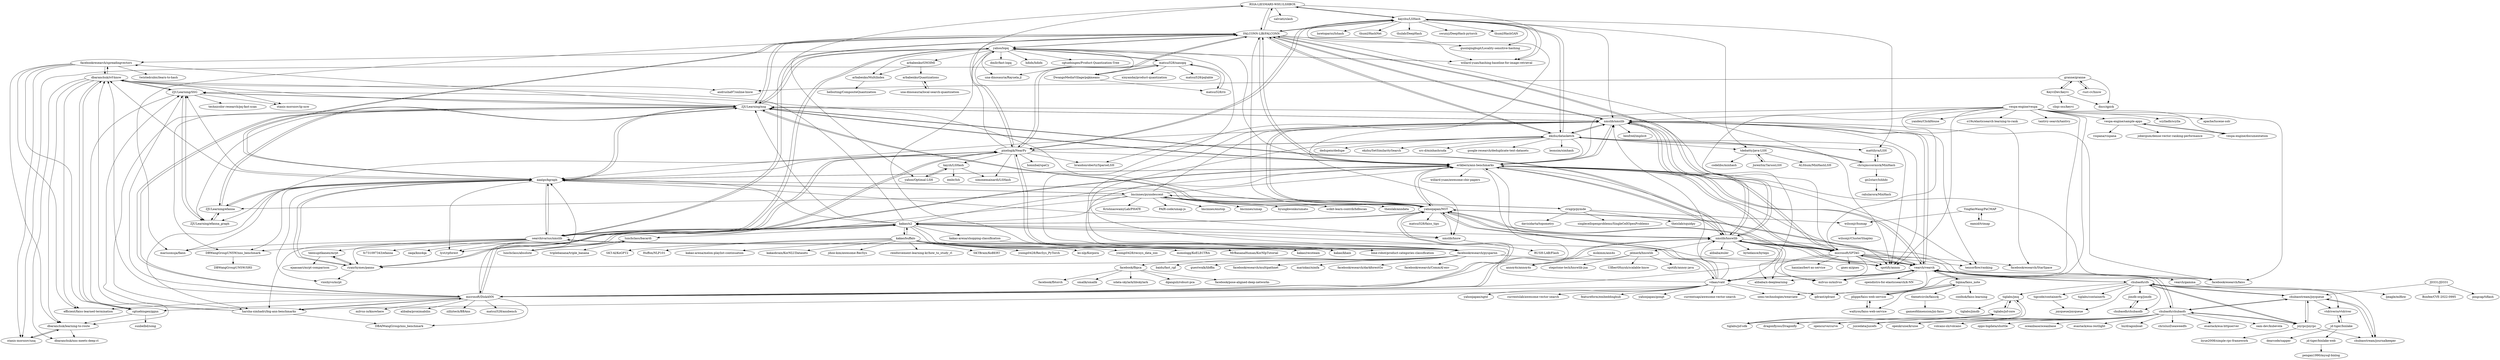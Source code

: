 digraph G {
"RSIA-LIESMARS-WHU/LSHBOX" -> "kayzhu/LSHash"
"RSIA-LIESMARS-WHU/LSHBOX" -> "FALCONN-LIB/FALCONN"
"RSIA-LIESMARS-WHU/LSHBOX" -> "yahoo/Optimal-LSH"
"RSIA-LIESMARS-WHU/LSHBOX" -> "salviati/slash"
"RSIA-LIESMARS-WHU/LSHBOX" -> "willard-yuan/hashing-baseline-for-image-retrieval" ["e"=1]
"kayzhu/LSHash" -> "FALCONN-LIB/FALCONN"
"kayzhu/LSHash" -> "ekzhu/datasketch"
"kayzhu/LSHash" -> "guoziqingbupt/Locality-sensitive-hashing"
"kayzhu/LSHash" -> "pixelogik/NearPy"
"kayzhu/LSHash" -> "RSIA-LIESMARS-WHU/LSHBOX"
"kayzhu/LSHash" -> "willard-yuan/hashing-baseline-for-image-retrieval" ["e"=1]
"kayzhu/LSHash" -> "loretoparisi/lshash"
"kayzhu/LSHash" -> "mattilyra/LSH"
"kayzhu/LSHash" -> "thuml/HashNet" ["e"=1]
"kayzhu/LSHash" -> "brandonrobertz/SparseLSH"
"kayzhu/LSHash" -> "thulab/DeepHash" ["e"=1]
"kayzhu/LSHash" -> "swuxyj/DeepHash-pytorch" ["e"=1]
"kayzhu/LSHash" -> "tdebatty/java-LSH"
"kayzhu/LSHash" -> "nmslib/nmslib"
"kayzhu/LSHash" -> "thuml/HashGAN" ["e"=1]
"cvxgrp/pymde" -> "wilsonjr/humap"
"cvxgrp/pymde" -> "theislab/squidpy" ["e"=1]
"cvxgrp/pymde" -> "davisidarta/topometry"
"cvxgrp/pymde" -> "lmcinnes/pynndescent"
"cvxgrp/pymde" -> "singlecellopenproblems/SingleCellOpenProblems"
"vespa-engine/vespa" -> "vespa-engine/sample-apps"
"vespa-engine/vespa" -> "o19s/elasticsearch-learning-to-rank" ["e"=1]
"vespa-engine/vespa" -> "tantivy-search/tantivy" ["e"=1]
"vespa-engine/vespa" -> "semi-technologies/weaviate" ["e"=1]
"vespa-engine/vespa" -> "qdrant/qdrant" ["e"=1]
"vespa-engine/vespa" -> "microsoft/SPTAG"
"vespa-engine/vespa" -> "scylladb/scylla" ["e"=1]
"vespa-engine/vespa" -> "erikbern/ann-benchmarks"
"vespa-engine/vespa" -> "vespa-engine/documentation"
"vespa-engine/vespa" -> "apache/lucene-solr" ["e"=1]
"vespa-engine/vespa" -> "yandex/ClickHouse" ["e"=1]
"vespa-engine/vespa" -> "facebookresearch/faiss" ["e"=1]
"vespa-engine/vespa" -> "nmslib/nmslib"
"vespa-engine/vespa" -> "spotify/annoy" ["e"=1]
"vespa-engine/vespa" -> "vdaas/vald"
"microsoft/SPTAG" -> "erikbern/ann-benchmarks"
"microsoft/SPTAG" -> "nmslib/hnswlib"
"microsoft/SPTAG" -> "nmslib/nmslib"
"microsoft/SPTAG" -> "facebookresearch/faiss" ["e"=1]
"microsoft/SPTAG" -> "vearch/vearch"
"microsoft/SPTAG" -> "spotify/annoy" ["e"=1]
"microsoft/SPTAG" -> "yahoojapan/NGT"
"microsoft/SPTAG" -> "milvus-io/milvus" ["e"=1]
"microsoft/SPTAG" -> "microsoft/DiskANN"
"microsoft/SPTAG" -> "ZJULearning/nsg"
"microsoft/SPTAG" -> "facebookresearch/StarSpace" ["e"=1]
"microsoft/SPTAG" -> "hanxiao/bert-as-service" ["e"=1]
"microsoft/SPTAG" -> "gnes-ai/gnes" ["e"=1]
"microsoft/SPTAG" -> "tensorflow/ranking" ["e"=1]
"microsoft/SPTAG" -> "alibaba/x-deeplearning" ["e"=1]
"chubaofs/chubaofs" -> "vearch/vearch"
"chubaofs/chubaofs" -> "chubaostream/joyqueue"
"chubaofs/chubaofs" -> "opencurve/curve" ["e"=1]
"chubaofs/chubaofs" -> "juicedata/juicefs" ["e"=1]
"chubaofs/chubaofs" -> "joyrpc/joyrpc"
"chubaofs/chubaofs" -> "openkruise/kruise" ["e"=1]
"chubaofs/chubaofs" -> "volcano-sh/volcano" ["e"=1]
"chubaofs/chubaofs" -> "oppo-bigdata/shuttle" ["e"=1]
"chubaofs/chubaofs" -> "oceanbase/oceanbase" ["e"=1]
"chubaofs/chubaofs" -> "esastack/esa-restlight" ["e"=1]
"chubaofs/chubaofs" -> "lni/dragonboat" ["e"=1]
"chubaofs/chubaofs" -> "chrislusf/seaweedfs" ["e"=1]
"chubaofs/chubaofs" -> "esastack/esa-httpserver" ["e"=1]
"chubaofs/chubaofs" -> "oam-dev/kubevela" ["e"=1]
"chubaofs/chubaofs" -> "dragonflyoss/Dragonfly" ["e"=1]
"erikbern/ann-benchmarks" -> "nmslib/nmslib"
"erikbern/ann-benchmarks" -> "nmslib/hnswlib"
"erikbern/ann-benchmarks" -> "spotify/annoy" ["e"=1]
"erikbern/ann-benchmarks" -> "yahoojapan/NGT"
"erikbern/ann-benchmarks" -> "facebookresearch/faiss" ["e"=1]
"erikbern/ann-benchmarks" -> "FALCONN-LIB/FALCONN"
"erikbern/ann-benchmarks" -> "microsoft/SPTAG"
"erikbern/ann-benchmarks" -> "ZJULearning/nsg"
"erikbern/ann-benchmarks" -> "searchivarius/nmslib"
"erikbern/ann-benchmarks" -> "vearch/vearch"
"erikbern/ann-benchmarks" -> "aaalgo/kgraph"
"erikbern/ann-benchmarks" -> "willard-yuan/awesome-cbir-papers" ["e"=1]
"erikbern/ann-benchmarks" -> "microsoft/DiskANN"
"erikbern/ann-benchmarks" -> "tensorflow/ranking" ["e"=1]
"erikbern/ann-benchmarks" -> "milvus-io/milvus" ["e"=1]
"kakao/buffalo" -> "kakao/n2"
"kakao/buffalo" -> "kakao/recoteam" ["e"=1]
"kakao/buffalo" -> "jihoo-kim/awesome-RecSys" ["e"=1]
"kakao/buffalo" -> "reinforcement-learning-kr/how_to_study_rl" ["e"=1]
"kakao/buffalo" -> "kakao/khaiii" ["e"=1]
"kakao/buffalo" -> "SKTBrain/KoBERT" ["e"=1]
"kakao/buffalo" -> "yoongi0428/RecSys_PyTorch" ["e"=1]
"kakao/buffalo" -> "ko-nlp/Korpora" ["e"=1]
"kakao/buffalo" -> "yoongi0428/recsys_data_zoo"
"kakao/buffalo" -> "monologg/KoELECTRA" ["e"=1]
"kakao/buffalo" -> "MrBananaHuman/KorNlpTutorial" ["e"=1]
"kakao/buffalo" -> "SKT-AI/KoGPT2" ["e"=1]
"kakao/buffalo" -> "Huffon/NLP101" ["e"=1]
"kakao/buffalo" -> "kakao-arena/melon-playlist-continuation" ["e"=1]
"kakao/buffalo" -> "kakaobrain/KorNLUDatasets" ["e"=1]
"nmslib/hnswlib" -> "nmslib/nmslib"
"nmslib/hnswlib" -> "erikbern/ann-benchmarks"
"nmslib/hnswlib" -> "yahoojapan/NGT"
"nmslib/hnswlib" -> "facebookresearch/faiss" ["e"=1]
"nmslib/hnswlib" -> "spotify/annoy" ["e"=1]
"nmslib/hnswlib" -> "microsoft/SPTAG"
"nmslib/hnswlib" -> "ZJULearning/nsg"
"nmslib/hnswlib" -> "microsoft/DiskANN"
"nmslib/hnswlib" -> "vearch/vearch"
"nmslib/hnswlib" -> "alibaba/x-deeplearning" ["e"=1]
"nmslib/hnswlib" -> "jelmerk/hnswlib"
"nmslib/hnswlib" -> "alibaba/euler" ["e"=1]
"nmslib/hnswlib" -> "bytedance/byteps" ["e"=1]
"nmslib/hnswlib" -> "FALCONN-LIB/FALCONN"
"nmslib/hnswlib" -> "milvus-io/milvus" ["e"=1]
"nmslib/nmslib" -> "nmslib/hnswlib"
"nmslib/nmslib" -> "erikbern/ann-benchmarks"
"nmslib/nmslib" -> "FALCONN-LIB/FALCONN"
"nmslib/nmslib" -> "spotify/annoy" ["e"=1]
"nmslib/nmslib" -> "yahoojapan/NGT"
"nmslib/nmslib" -> "facebookresearch/faiss" ["e"=1]
"nmslib/nmslib" -> "ZJULearning/nsg"
"nmslib/nmslib" -> "microsoft/SPTAG"
"nmslib/nmslib" -> "aaalgo/kgraph"
"nmslib/nmslib" -> "facebookresearch/StarSpace" ["e"=1]
"nmslib/nmslib" -> "tensorflow/ranking" ["e"=1]
"nmslib/nmslib" -> "nmslib/hnsw"
"nmslib/nmslib" -> "benfred/implicit" ["e"=1]
"nmslib/nmslib" -> "ekzhu/datasketch"
"nmslib/nmslib" -> "vearch/vearch"
"facebookresearch/pysparnn" -> "pixelogik/NearPy"
"facebookresearch/pysparnn" -> "searchivarius/nmslib"
"facebookresearch/pysparnn" -> "ryanrhymes/panns"
"facebookresearch/pysparnn" -> "spotify/annoy" ["e"=1]
"facebookresearch/pysparnn" -> "yahoo/lopq"
"facebookresearch/pysparnn" -> "erikbern/ann-benchmarks"
"facebookresearch/pysparnn" -> "marinkaz/nimfa" ["e"=1]
"facebookresearch/pysparnn" -> "facebookresearch/darkforestGo" ["e"=1]
"facebookresearch/pysparnn" -> "facebook/fbpca"
"facebookresearch/pysparnn" -> "facebookresearch/CommAI-env" ["e"=1]
"facebookresearch/pysparnn" -> "baidu/fast_rgf" ["e"=1]
"facebookresearch/pysparnn" -> "nmslib/nmslib"
"facebookresearch/pysparnn" -> "FALCONN-LIB/FALCONN"
"facebookresearch/pysparnn" -> "guestwalk/libffm" ["e"=1]
"facebookresearch/pysparnn" -> "facebookresearch/multipathnet" ["e"=1]
"plippe/faiss-web-service" -> "waltyou/faiss-web-service"
"plippe/faiss-web-service" -> "liqima/faiss_note"
"tigcode/containerfs" -> "joyqueue/joyqueue"
"vearch/vearch" -> "chubaofs/cfs"
"vearch/vearch" -> "vearch/gamma"
"vearch/vearch" -> "erikbern/ann-benchmarks"
"vearch/vearch" -> "chubaofs/chubaofs"
"vearch/vearch" -> "nmslib/hnswlib"
"vearch/vearch" -> "milvus-io/milvus" ["e"=1]
"vearch/vearch" -> "microsoft/SPTAG"
"vearch/vearch" -> "opendistro-for-elasticsearch/k-NN" ["e"=1]
"vearch/vearch" -> "liqima/faiss_note"
"vearch/vearch" -> "yahoojapan/NGT"
"vearch/vearch" -> "nmslib/nmslib"
"vearch/vearch" -> "facebookresearch/faiss" ["e"=1]
"vearch/vearch" -> "plippe/faiss-web-service"
"vearch/vearch" -> "vdaas/vald"
"vearch/vearch" -> "alibaba/x-deeplearning" ["e"=1]
"yahoojapan/NGT" -> "vdaas/vald"
"yahoojapan/NGT" -> "erikbern/ann-benchmarks"
"yahoojapan/NGT" -> "ZJULearning/nsg"
"yahoojapan/NGT" -> "nmslib/hnswlib"
"yahoojapan/NGT" -> "nmslib/nmslib"
"yahoojapan/NGT" -> "microsoft/DiskANN"
"yahoojapan/NGT" -> "aaalgo/kgraph"
"yahoojapan/NGT" -> "lmcinnes/pynndescent"
"yahoojapan/NGT" -> "kakao/n2"
"yahoojapan/NGT" -> "microsoft/SPTAG"
"yahoojapan/NGT" -> "vearch/vearch"
"yahoojapan/NGT" -> "FALCONN-LIB/FALCONN"
"yahoojapan/NGT" -> "ZJULearning/SSG"
"yahoojapan/NGT" -> "nmslib/hnsw"
"yahoojapan/NGT" -> "matsui528/faiss_tips" ["e"=1]
"JD331/JD331" -> "chubaostream/joyqueue"
"JD331/JD331" -> "Bonfee/CVE-2022-0995" ["e"=1]
"JD331/JD331" -> "pingcap/tiflash" ["e"=1]
"lmcinnes/pynndescent" -> "aaalgo/kgraph"
"lmcinnes/pynndescent" -> "yahoojapan/NGT"
"lmcinnes/pynndescent" -> "ZJULearning/efanna"
"lmcinnes/pynndescent" -> "lmcinnes/umap" ["e"=1]
"lmcinnes/pynndescent" -> "hyungkwonko/umato"
"lmcinnes/pynndescent" -> "erikbern/ann-benchmarks"
"lmcinnes/pynndescent" -> "cvxgrp/pymde"
"lmcinnes/pynndescent" -> "scikit-learn-contrib/hdbscan" ["e"=1]
"lmcinnes/pynndescent" -> "theislab/anndata" ["e"=1]
"lmcinnes/pynndescent" -> "lyst/rpforest"
"lmcinnes/pynndescent" -> "KrishnaswamyLab/PHATE" ["e"=1]
"lmcinnes/pynndescent" -> "kakao/n2"
"lmcinnes/pynndescent" -> "nmslib/nmslib"
"lmcinnes/pynndescent" -> "PAIR-code/umap-js" ["e"=1]
"lmcinnes/pynndescent" -> "lmcinnes/enstop"
"ekzhu/datasketch" -> "kayzhu/LSHash"
"ekzhu/datasketch" -> "FALCONN-LIB/FALCONN"
"ekzhu/datasketch" -> "mattilyra/LSH"
"ekzhu/datasketch" -> "pixelogik/NearPy"
"ekzhu/datasketch" -> "chrisjmccormick/MinHash"
"ekzhu/datasketch" -> "nmslib/nmslib"
"ekzhu/datasketch" -> "erikbern/ann-benchmarks"
"ekzhu/datasketch" -> "spotify/annoy" ["e"=1]
"ekzhu/datasketch" -> "dedupeio/dedupe" ["e"=1]
"ekzhu/datasketch" -> "ekzhu/SetSimilaritySearch" ["e"=1]
"ekzhu/datasketch" -> "tdebatty/java-LSH"
"ekzhu/datasketch" -> "src-d/minhashcuda"
"ekzhu/datasketch" -> "google-research/deduplicate-text-datasets" ["e"=1]
"ekzhu/datasketch" -> "facebookresearch/pysparnn"
"ekzhu/datasketch" -> "leonsim/simhash" ["e"=1]
"kakao/n2" -> "kakao/buffalo"
"kakao/n2" -> "kakao/recoteam" ["e"=1]
"kakao/n2" -> "microsoft/DiskANN"
"kakao/n2" -> "ZJULearning/nsg"
"kakao/n2" -> "kakao-arena/shopping-classification"
"kakao/n2" -> "yahoojapan/NGT"
"kakao/n2" -> "harsha-simhadri/big-ann-benchmarks"
"kakao/n2" -> "nmslib/hnsw"
"kakao/n2" -> "dbaranchuk/ivf-hnsw"
"kakao/n2" -> "aaalgo/kgraph"
"kakao/n2" -> "searchivarius/nmslib"
"kakao/n2" -> "erikbern/ann-benchmarks"
"kakao/n2" -> "lunchclass/bacardi"
"kakao/n2" -> "kakao/khaiii" ["e"=1]
"kakao/n2" -> "nmslib/hnswlib"
"liqima/faiss_note" -> "coolhok/faiss-learning"
"liqima/faiss_note" -> "plippe/faiss-web-service"
"liqima/faiss_note" -> "waltyou/faiss-web-service"
"liqima/faiss_note" -> "vearch/vearch"
"liqima/faiss_note" -> "thenetcircle/faiss4j"
"FALCONN-LIB/FALCONN" -> "searchivarius/nmslib"
"FALCONN-LIB/FALCONN" -> "kayzhu/LSHash"
"FALCONN-LIB/FALCONN" -> "erikbern/ann-benchmarks"
"FALCONN-LIB/FALCONN" -> "nmslib/nmslib"
"FALCONN-LIB/FALCONN" -> "pixelogik/NearPy"
"FALCONN-LIB/FALCONN" -> "mariusmuja/flann" ["e"=1]
"FALCONN-LIB/FALCONN" -> "aaalgo/kgraph"
"FALCONN-LIB/FALCONN" -> "ekzhu/datasketch"
"FALCONN-LIB/FALCONN" -> "ZJULearning/nsg"
"FALCONN-LIB/FALCONN" -> "willard-yuan/hashing-baseline-for-image-retrieval" ["e"=1]
"FALCONN-LIB/FALCONN" -> "yahoo/lopq"
"FALCONN-LIB/FALCONN" -> "RSIA-LIESMARS-WHU/LSHBOX"
"FALCONN-LIB/FALCONN" -> "nmslib/hnswlib"
"FALCONN-LIB/FALCONN" -> "spotify/annoy" ["e"=1]
"FALCONN-LIB/FALCONN" -> "guoziqingbupt/Locality-sensitive-hashing"
"ZJULearning/efanna" -> "ZJULearning/efanna_graph"
"ZJULearning/efanna" -> "aaalgo/kgraph"
"ZJULearning/efanna" -> "ZJULearning/nsg"
"joyrpc/joyrpc" -> "chubaostream/joyqueue"
"joyrpc/joyrpc" -> "chubaofs/cfs"
"joyrpc/joyrpc" -> "liyue2008/simple-rpc-framework" ["e"=1]
"joyrpc/joyrpc" -> "chubaofs/chubaofs"
"joyrpc/joyrpc" -> "chubaostream/journalkeeper"
"pixelogik/NearPy" -> "ryanrhymes/panns"
"pixelogik/NearPy" -> "kayzh/LSHash"
"pixelogik/NearPy" -> "FALCONN-LIB/FALCONN"
"pixelogik/NearPy" -> "kayzhu/LSHash"
"pixelogik/NearPy" -> "facebookresearch/pysparnn"
"pixelogik/NearPy" -> "brandonrobertz/SparseLSH"
"pixelogik/NearPy" -> "ekzhu/datasketch"
"pixelogik/NearPy" -> "searchivarius/nmslib"
"pixelogik/NearPy" -> "yahoo/lopq"
"pixelogik/NearPy" -> "aaalgo/kgraph"
"pixelogik/NearPy" -> "mariusmuja/flann" ["e"=1]
"pixelogik/NearPy" -> "RSIA-LIESMARS-WHU/LSHBOX"
"pixelogik/NearPy" -> "erikbern/ann-benchmarks"
"pixelogik/NearPy" -> "honnibal/spaCy" ["e"=1]
"pixelogik/NearPy" -> "simonemainardi/LSHash"
"ryanrhymes/panns" -> "teemupitkanen/mrpt"
"ryanrhymes/panns" -> "vioshyvo/mrpt"
"ryanrhymes/panns" -> "pixelogik/NearPy"
"ryanrhymes/panns" -> "aaalgo/kgraph"
"searchivarius/nmslib" -> "FALCONN-LIB/FALCONN"
"searchivarius/nmslib" -> "erikbern/ann-benchmarks"
"searchivarius/nmslib" -> "yahoo/lopq"
"searchivarius/nmslib" -> "aaalgo/kgraph"
"searchivarius/nmslib" -> "facebookresearch/pysparnn"
"searchivarius/nmslib" -> "DBWangGroupUNSW/nns_benchmark"
"searchivarius/nmslib" -> "fc731097343/efanna"
"searchivarius/nmslib" -> "pixelogik/NearPy"
"searchivarius/nmslib" -> "mariusmuja/flann" ["e"=1]
"searchivarius/nmslib" -> "ryanrhymes/panns"
"searchivarius/nmslib" -> "teemupitkanen/mrpt"
"searchivarius/nmslib" -> "oaqa/knn4qa"
"searchivarius/nmslib" -> "spotify/annoy" ["e"=1]
"searchivarius/nmslib" -> "kakao/n2"
"searchivarius/nmslib" -> "lyst/rpforest"
"jelmerk/hnswlib" -> "stepstone-tech/hnswlib-jna"
"jelmerk/hnswlib" -> "UlfbertHuynh/scalable-hnsw"
"jelmerk/hnswlib" -> "spotify/annoy-java"
"jelmerk/hnswlib" -> "annoy4s/annoy4s"
"vearch/gamma" -> "ljeagle/mlflow"
"facebook/fbpca" -> "xdata-skylark/libskylark"
"facebook/fbpca" -> "dganguli/robust-pca" ["e"=1]
"facebook/fbpca" -> "facebook/pose-aligned-deep-networks"
"facebook/fbpca" -> "facebook/fbtorch" ["e"=1]
"facebook/fbpca" -> "smallk/smallk"
"chubaofs/cfs" -> "jimdb-org/jimdb"
"chubaofs/cfs" -> "chubaodb/chubaodb"
"chubaofs/cfs" -> "joyqueue/joyqueue"
"chubaofs/cfs" -> "tiglabs/containerfs" ["e"=1]
"chubaofs/cfs" -> "vearch/vearch"
"chubaofs/cfs" -> "vtdriverio/vtdriver"
"chubaofs/cfs" -> "chubaostream/joyqueue"
"chubaofs/cfs" -> "tiglabs/jmq"
"chubaofs/cfs" -> "chubaostream/journalkeeper"
"chubaofs/cfs" -> "joyrpc/joyrpc"
"chubaofs/cfs" -> "tigcode/containerfs"
"chubaostream/joyqueue" -> "chubaostream/journalkeeper"
"chubaostream/joyqueue" -> "joyrpc/joyrpc"
"chubaostream/joyqueue" -> "chubaofs/cfs"
"chubaostream/joyqueue" -> "chubaofs/chubaofs"
"chubaostream/joyqueue" -> "vtdriverio/vtdriver"
"vtdriverio/vtdriver" -> "jd-tiger/binlake"
"DBWangGroupUNSW/nns_benchmark" -> "DBWangGroupUNSW/SRS"
"kayzh/LSHash" -> "embr/lsh"
"kayzh/LSHash" -> "simonemainardi/LSHash"
"kayzh/LSHash" -> "yahoo/Optimal-LSH"
"nmslib/hnsw" -> "RUSH-LAB/Flash" ["e"=1]
"lunchclass/bacardi" -> "lunchclass/absolute"
"lunchclass/bacardi" -> "triplebanana/triple_banana"
"yahoo/lopq" -> "matsui528/nanopq"
"yahoo/lopq" -> "cgtuebingen/Product-Quantization-Tree"
"yahoo/lopq" -> "arbabenko/MultiIndex"
"yahoo/lopq" -> "searchivarius/nmslib"
"yahoo/lopq" -> "willard-yuan/hashing-baseline-for-image-retrieval" ["e"=1]
"yahoo/lopq" -> "FALCONN-LIB/FALCONN"
"yahoo/lopq" -> "dmllr/fast-lopq"
"yahoo/lopq" -> "arbabenko/GNOIMI"
"yahoo/lopq" -> "ZJULearning/nsg"
"yahoo/lopq" -> "erikbern/ann-benchmarks"
"yahoo/lopq" -> "una-dinosauria/Rayuela.jl"
"yahoo/lopq" -> "pixelogik/NearPy"
"yahoo/lopq" -> "hdidx/hdidx"
"yahoo/lopq" -> "DwangoMediaVillage/pqkmeans"
"yahoo/lopq" -> "facebookresearch/spreadingvectors"
"jd-tiger/binlake" -> "jd-tiger/binlake-web"
"jd-tiger/binlake" -> "vtdriverio/vtdriver"
"jd-tiger/binlake" -> "dearcode/sapper" ["e"=1]
"KeyviDev/keyvi" -> "dncc/qpick"
"KeyviDev/keyvi" -> "granne/granne"
"KeyviDev/keyvi" -> "cliqz-oss/keyvi"
"chubaostream/journalkeeper" -> "chubaostream/joyqueue"
"matsui528/nanopq" -> "matsui528/rii"
"matsui528/nanopq" -> "DwangoMediaVillage/pqkmeans"
"matsui528/nanopq" -> "yahoo/lopq"
"matsui528/nanopq" -> "xinyandai/product-quantization"
"matsui528/nanopq" -> "matsui528/pqtable"
"matsui528/nanopq" -> "stanis-morozov/unq"
"una-dinosauria/local-search-quantization" -> "arbabenko/Quantizations"
"YingfanWang/PaCMAP" -> "eamid/trimap"
"YingfanWang/PaCMAP" -> "wilsonjr/humap"
"vespa-engine/documentation" -> "vespa-engine/sample-apps"
"vespa-engine/sample-apps" -> "vespa-engine/documentation"
"vespa-engine/sample-apps" -> "jobergum/dense-vector-ranking-performance"
"vespa-engine/sample-apps" -> "vispana/vispana"
"mskimm/ann4s" -> "annoy4s/annoy4s"
"cgtuebingen/ggnn" -> "sunbelbd/song"
"cgtuebingen/ggnn" -> "dbaranchuk/learning-to-route"
"cgtuebingen/ggnn" -> "dbaranchuk/ivf-hnsw"
"ZJULearning/SSG" -> "ZJULearning/efanna_graph"
"ZJULearning/SSG" -> "dbaranchuk/ivf-hnsw"
"ZJULearning/SSG" -> "stanis-morozov/ip-nsw"
"ZJULearning/SSG" -> "technicolor-research/pq-fast-scan"
"ZJULearning/SSG" -> "ZJULearning/nsg"
"ZJULearning/SSG" -> "dbaranchuk/learning-to-route"
"ZJULearning/nsg" -> "ZJULearning/efanna"
"ZJULearning/nsg" -> "aaalgo/kgraph"
"ZJULearning/nsg" -> "ZJULearning/SSG"
"ZJULearning/nsg" -> "microsoft/DiskANN"
"ZJULearning/nsg" -> "ZJULearning/efanna_graph"
"ZJULearning/nsg" -> "dbaranchuk/ivf-hnsw"
"ZJULearning/nsg" -> "erikbern/ann-benchmarks"
"ZJULearning/nsg" -> "yahoojapan/NGT"
"ZJULearning/nsg" -> "nmslib/nmslib"
"ZJULearning/nsg" -> "FALCONN-LIB/FALCONN"
"ZJULearning/nsg" -> "nmslib/hnswlib"
"ZJULearning/nsg" -> "facebookresearch/spreadingvectors"
"ZJULearning/nsg" -> "yahoo/lopq"
"ZJULearning/nsg" -> "harsha-simhadri/big-ann-benchmarks"
"ZJULearning/nsg" -> "DBWangGroupUNSW/nns_benchmark"
"arbabenko/GNOIMI" -> "arbabenko/MultiIndex"
"arbabenko/GNOIMI" -> "arbabenko/Quantizations"
"arbabenko/MultiIndex" -> "hellozting/CompositeQuantization"
"dbaranchuk/ivf-hnsw" -> "efficient/faiss-learned-termination"
"dbaranchuk/ivf-hnsw" -> "dbaranchuk/learning-to-route"
"dbaranchuk/ivf-hnsw" -> "stanis-morozov/ip-nsw"
"dbaranchuk/ivf-hnsw" -> "ZJULearning/SSG"
"dbaranchuk/ivf-hnsw" -> "cgtuebingen/ggnn"
"dbaranchuk/ivf-hnsw" -> "facebookresearch/spreadingvectors"
"dbaranchuk/ivf-hnsw" -> "andrusha97/online-hnsw"
"dbaranchuk/ivf-hnsw" -> "dbaranchuk/nns-meets-deep-rl"
"facebookresearch/spreadingvectors" -> "dbaranchuk/ivf-hnsw"
"facebookresearch/spreadingvectors" -> "stanis-morozov/unq"
"facebookresearch/spreadingvectors" -> "dbaranchuk/learning-to-route"
"facebookresearch/spreadingvectors" -> "twistedcubic/learn-to-hash"
"facebookresearch/spreadingvectors" -> "efficient/faiss-learned-termination"
"facebookresearch/spreadingvectors" -> "cgtuebingen/ggnn"
"harsha-simhadri/big-ann-benchmarks" -> "microsoft/DiskANN"
"harsha-simhadri/big-ann-benchmarks" -> "DBAIWangGroup/nns_benchmark"
"harsha-simhadri/big-ann-benchmarks" -> "ZJULearning/SSG"
"harsha-simhadri/big-ann-benchmarks" -> "dbaranchuk/ivf-hnsw"
"tdebatty/java-LSH" -> "JorenSix/TarsosLSH"
"tdebatty/java-LSH" -> "ALShum/MinHashLSH"
"tdebatty/java-LSH" -> "codelibs/minhash"
"tiglabs/jmq" -> "tiglabs/jsf-core"
"tiglabs/jmq" -> "tiglabs/jsf-sdk"
"tiglabs/jmq" -> "tiglabs/jimdb"
"waltyou/faiss-web-service" -> "plippe/faiss-web-service"
"vdaas/vald" -> "yahoojapan/NGT"
"vdaas/vald" -> "semi-technologies/weaviate" ["e"=1]
"vdaas/vald" -> "vearch/vearch"
"vdaas/vald" -> "yahoojapan/ngtd"
"vdaas/vald" -> "microsoft/DiskANN"
"vdaas/vald" -> "currentslab/awesome-vector-search" ["e"=1]
"vdaas/vald" -> "qdrant/qdrant" ["e"=1]
"vdaas/vald" -> "harsha-simhadri/big-ann-benchmarks"
"vdaas/vald" -> "nmslib/nmslib"
"vdaas/vald" -> "erikbern/ann-benchmarks"
"vdaas/vald" -> "kakao/n2"
"vdaas/vald" -> "featureform/embeddinghub" ["e"=1]
"vdaas/vald" -> "yahoojapan/gongt"
"vdaas/vald" -> "nmslib/hnswlib"
"vdaas/vald" -> "currentsapi/awesome-vector-search" ["e"=1]
"aaalgo/kgraph" -> "ZJULearning/efanna"
"aaalgo/kgraph" -> "ZJULearning/nsg"
"aaalgo/kgraph" -> "ZJULearning/efanna_graph"
"aaalgo/kgraph" -> "ZJULearning/SSG"
"aaalgo/kgraph" -> "ryanrhymes/panns"
"aaalgo/kgraph" -> "DBWangGroupUNSW/nns_benchmark"
"aaalgo/kgraph" -> "FALCONN-LIB/FALCONN"
"aaalgo/kgraph" -> "harsha-simhadri/big-ann-benchmarks"
"aaalgo/kgraph" -> "lyst/rpforest"
"aaalgo/kgraph" -> "lmcinnes/pynndescent"
"aaalgo/kgraph" -> "dbaranchuk/ivf-hnsw"
"aaalgo/kgraph" -> "searchivarius/nmslib"
"aaalgo/kgraph" -> "vioshyvo/mrpt"
"aaalgo/kgraph" -> "nmslib/hnsw"
"aaalgo/kgraph" -> "erikbern/ann-benchmarks"
"microsoft/DiskANN" -> "harsha-simhadri/big-ann-benchmarks"
"microsoft/DiskANN" -> "ZJULearning/nsg"
"microsoft/DiskANN" -> "ZJULearning/SSG"
"microsoft/DiskANN" -> "dbaranchuk/ivf-hnsw"
"microsoft/DiskANN" -> "cgtuebingen/ggnn"
"microsoft/DiskANN" -> "milvus-io/knowhere" ["e"=1]
"microsoft/DiskANN" -> "yahoojapan/NGT"
"microsoft/DiskANN" -> "efficient/faiss-learned-termination"
"microsoft/DiskANN" -> "DBAIWangGroup/nns_benchmark"
"microsoft/DiskANN" -> "alibaba/proximabilin" ["e"=1]
"microsoft/DiskANN" -> "nmslib/hnswlib"
"microsoft/DiskANN" -> "kakao/n2"
"microsoft/DiskANN" -> "zilliztech/BBAnn"
"microsoft/DiskANN" -> "matsui528/annbench"
"microsoft/DiskANN" -> "aaalgo/kgraph"
"eamid/trimap" -> "YingfanWang/PaCMAP"
"granne/granne" -> "rust-cv/hnsw"
"granne/granne" -> "dncc/qpick"
"granne/granne" -> "KeyviDev/keyvi"
"granne/granne" -> "andrusha97/online-hnsw"
"chrisjmccormick/MinHash" -> "mattilyra/LSH"
"chrisjmccormick/MinHash" -> "go2starr/lshhdc"
"chrisjmccormick/MinHash" -> "ekzhu/datasketch"
"jimdb-org/jimdb" -> "chubaodb/chubaodb"
"DwangoMediaVillage/pqkmeans" -> "matsui528/nanopq"
"DwangoMediaVillage/pqkmeans" -> "matsui528/rii"
"JorenSix/TarsosLSH" -> "tdebatty/java-LSH"
"ZJULearning/efanna_graph" -> "ZJULearning/efanna"
"ZJULearning/efanna_graph" -> "ZJULearning/SSG"
"dbaranchuk/learning-to-route" -> "stanis-morozov/unq"
"dbaranchuk/learning-to-route" -> "dbaranchuk/nns-meets-deep-rl"
"rust-cv/hnsw" -> "granne/granne"
"mattilyra/LSH" -> "chrisjmccormick/MinHash"
"wilsonjr/humap" -> "wilsonjr/ClusterShapley"
"lunchclass/absolute" -> "lunchclass/bacardi"
"kakao-arena/shopping-classification" -> "lime-robot/product-categories-classification"
"go2starr/lshhdc" -> "rahularora/MinHash"
"yahoo/Optimal-LSH" -> "kayzh/LSHash"
"teemupitkanen/mrpt" -> "ejaasaari/mrpt-comparison"
"teemupitkanen/mrpt" -> "ryanrhymes/panns"
"tiglabs/jsf-core" -> "tiglabs/jsf-sdk"
"tiglabs/jsf-core" -> "tiglabs/jmq"
"tiglabs/jsf-sdk" -> "tiglabs/jsf-core"
"tiglabs/jsf-sdk" -> "tiglabs/jmq"
"cgtuebingen/Product-Quantization-Tree" -> "una-dinosauria/Rayuela.jl"
"stanis-morozov/unq" -> "dbaranchuk/learning-to-route"
"arbabenko/Quantizations" -> "una-dinosauria/local-search-quantization"
"matsui528/rii" -> "matsui528/nanopq"
"chubaodb/chubaodb" -> "jimdb-org/jimdb"
"thenetcircle/faiss4j" -> "gameofdimension/jni-faiss"
"jd-tiger/binlake-web" -> "pengan1990/mysql-binlog"
"RSIA-LIESMARS-WHU/LSHBOX" ["l"="28.436,31.326"]
"kayzhu/LSHash" ["l"="28.46,31.312"]
"FALCONN-LIB/FALCONN" ["l"="28.497,31.353"]
"yahoo/Optimal-LSH" ["l"="28.381,31.31"]
"salviati/slash" ["l"="28.402,31.299"]
"willard-yuan/hashing-baseline-for-image-retrieval" ["l"="32.919,34.289"]
"ekzhu/datasketch" ["l"="28.488,31.302"]
"guoziqingbupt/Locality-sensitive-hashing" ["l"="28.456,31.296"]
"pixelogik/NearPy" ["l"="28.466,31.344"]
"loretoparisi/lshash" ["l"="28.432,31.285"]
"mattilyra/LSH" ["l"="28.464,31.268"]
"thuml/HashNet" ["l"="32.964,34.298"]
"brandonrobertz/SparseLSH" ["l"="28.426,31.308"]
"thulab/DeepHash" ["l"="32.954,34.278"]
"swuxyj/DeepHash-pytorch" ["l"="32.982,34.286"]
"tdebatty/java-LSH" ["l"="28.426,31.253"]
"nmslib/nmslib" ["l"="28.539,31.35"]
"thuml/HashGAN" ["l"="32.984,34.309"]
"cvxgrp/pymde" ["l"="28.709,31.425"]
"wilsonjr/humap" ["l"="28.789,31.45"]
"theislab/squidpy" ["l"="21.245,43.967"]
"davisidarta/topometry" ["l"="28.743,31.421"]
"lmcinnes/pynndescent" ["l"="28.616,31.398"]
"singlecellopenproblems/SingleCellOpenProblems" ["l"="28.741,31.448"]
"vespa-engine/vespa" ["l"="28.444,31.422"]
"vespa-engine/sample-apps" ["l"="28.362,31.446"]
"o19s/elasticsearch-learning-to-rank" ["l"="-7.032,3.648"]
"tantivy-search/tantivy" ["l"="-9.218,4.986"]
"semi-technologies/weaviate" ["l"="29.557,32.496"]
"qdrant/qdrant" ["l"="29.559,32.436"]
"microsoft/SPTAG" ["l"="28.519,31.4"]
"scylladb/scylla" ["l"="-12.127,22.347"]
"erikbern/ann-benchmarks" ["l"="28.529,31.373"]
"vespa-engine/documentation" ["l"="28.385,31.437"]
"apache/lucene-solr" ["l"="11.122,23.653"]
"yandex/ClickHouse" ["l"="11.532,23.928"]
"facebookresearch/faiss" ["l"="30.106,32.606"]
"spotify/annoy" ["l"="30.151,32.66"]
"vdaas/vald" ["l"="28.594,31.387"]
"nmslib/hnswlib" ["l"="28.567,31.363"]
"vearch/vearch" ["l"="28.612,31.34"]
"yahoojapan/NGT" ["l"="28.568,31.388"]
"milvus-io/milvus" ["l"="8.249,17.395"]
"microsoft/DiskANN" ["l"="28.563,31.422"]
"ZJULearning/nsg" ["l"="28.54,31.406"]
"facebookresearch/StarSpace" ["l"="29.959,32.647"]
"hanxiao/bert-as-service" ["l"="29.94,32.577"]
"gnes-ai/gnes" ["l"="29.747,32.605"]
"tensorflow/ranking" ["l"="22.795,37.149"]
"alibaba/x-deeplearning" ["l"="22.682,37.143"]
"chubaofs/chubaofs" ["l"="28.691,31.289"]
"chubaostream/joyqueue" ["l"="28.725,31.246"]
"opencurve/curve" ["l"="-12.099,-0.809"]
"juicedata/juicefs" ["l"="-10.296,-0.639"]
"joyrpc/joyrpc" ["l"="28.718,31.265"]
"openkruise/kruise" ["l"="-10.865,0.107"]
"volcano-sh/volcano" ["l"="-9.433,2.686"]
"oppo-bigdata/shuttle" ["l"="-12.057,-0.742"]
"oceanbase/oceanbase" ["l"="-11.106,5.091"]
"esastack/esa-restlight" ["l"="-12.052,-0.697"]
"lni/dragonboat" ["l"="-12.801,1.475"]
"chrislusf/seaweedfs" ["l"="-10.383,-0.654"]
"esastack/esa-httpserver" ["l"="-12.045,-0.719"]
"oam-dev/kubevela" ["l"="-10.841,0.094"]
"dragonflyoss/Dragonfly" ["l"="-10.961,0.069"]
"searchivarius/nmslib" ["l"="28.497,31.375"]
"aaalgo/kgraph" ["l"="28.545,31.388"]
"willard-yuan/awesome-cbir-papers" ["l"="32.823,34.268"]
"kakao/buffalo" ["l"="28.627,31.455"]
"kakao/n2" ["l"="28.586,31.416"]
"kakao/recoteam" ["l"="23.066,36.895"]
"jihoo-kim/awesome-RecSys" ["l"="22.975,36.965"]
"reinforcement-learning-kr/how_to_study_rl" ["l"="44.608,-14.83"]
"kakao/khaiii" ["l"="44.513,-15.002"]
"SKTBrain/KoBERT" ["l"="44.503,-15.041"]
"yoongi0428/RecSys_PyTorch" ["l"="22.93,36.948"]
"ko-nlp/Korpora" ["l"="44.465,-15.054"]
"yoongi0428/recsys_data_zoo" ["l"="28.647,31.473"]
"monologg/KoELECTRA" ["l"="44.459,-15.067"]
"MrBananaHuman/KorNlpTutorial" ["l"="44.476,-14.975"]
"SKT-AI/KoGPT2" ["l"="44.483,-15.048"]
"Huffon/NLP101" ["l"="44.42,-15.048"]
"kakao-arena/melon-playlist-continuation" ["l"="23.257,36.938"]
"kakaobrain/KorNLUDatasets" ["l"="44.431,-15.055"]
"jelmerk/hnswlib" ["l"="28.58,31.256"]
"alibaba/euler" ["l"="22.585,37.136"]
"bytedance/byteps" ["l"="22.578,37.111"]
"nmslib/hnsw" ["l"="28.594,31.368"]
"benfred/implicit" ["l"="22.887,37.169"]
"facebookresearch/pysparnn" ["l"="28.458,31.364"]
"ryanrhymes/panns" ["l"="28.508,31.339"]
"yahoo/lopq" ["l"="28.47,31.409"]
"marinkaz/nimfa" ["l"="21.76,36.367"]
"facebookresearch/darkforestGo" ["l"="25.436,38.773"]
"facebook/fbpca" ["l"="28.334,31.358"]
"facebookresearch/CommAI-env" ["l"="27.161,34.416"]
"baidu/fast_rgf" ["l"="22.805,37.396"]
"guestwalk/libffm" ["l"="22.791,37.311"]
"facebookresearch/multipathnet" ["l"="34.29,35.006"]
"plippe/faiss-web-service" ["l"="28.678,31.355"]
"waltyou/faiss-web-service" ["l"="28.703,31.355"]
"liqima/faiss_note" ["l"="28.679,31.336"]
"tigcode/containerfs" ["l"="28.666,31.239"]
"joyqueue/joyqueue" ["l"="28.682,31.236"]
"chubaofs/cfs" ["l"="28.69,31.257"]
"vearch/gamma" ["l"="28.63,31.3"]
"opendistro-for-elasticsearch/k-NN" ["l"="-7.165,3.645"]
"ZJULearning/SSG" ["l"="28.551,31.439"]
"matsui528/faiss_tips" ["l"="31.931,34.788"]
"JD331/JD331" ["l"="28.777,31.2"]
"Bonfee/CVE-2022-0995" ["l"="-19.594,-32.818"]
"pingcap/tiflash" ["l"="-10.982,5.15"]
"ZJULearning/efanna" ["l"="28.565,31.408"]
"lmcinnes/umap" ["l"="25.445,33.807"]
"hyungkwonko/umato" ["l"="28.666,31.398"]
"scikit-learn-contrib/hdbscan" ["l"="25.599,33.852"]
"theislab/anndata" ["l"="21.244,43.984"]
"lyst/rpforest" ["l"="28.576,31.342"]
"KrishnaswamyLab/PHATE" ["l"="21.245,44.029"]
"PAIR-code/umap-js" ["l"="23.011,37.728"]
"lmcinnes/enstop" ["l"="28.66,31.419"]
"chrisjmccormick/MinHash" ["l"="28.479,31.252"]
"dedupeio/dedupe" ["l"="25.338,29.897"]
"ekzhu/SetSimilaritySearch" ["l"="22.755,2.829"]
"src-d/minhashcuda" ["l"="28.508,31.261"]
"google-research/deduplicate-text-datasets" ["l"="27.696,31.212"]
"leonsim/simhash" ["l"="31.78,31.81"]
"kakao-arena/shopping-classification" ["l"="28.658,31.452"]
"harsha-simhadri/big-ann-benchmarks" ["l"="28.572,31.433"]
"dbaranchuk/ivf-hnsw" ["l"="28.547,31.456"]
"lunchclass/bacardi" ["l"="28.63,31.49"]
"coolhok/faiss-learning" ["l"="28.715,31.329"]
"thenetcircle/faiss4j" ["l"="28.73,31.342"]
"mariusmuja/flann" ["l"="30.27,43.03"]
"ZJULearning/efanna_graph" ["l"="28.545,31.424"]
"liyue2008/simple-rpc-framework" ["l"="8.629,18.445"]
"chubaostream/journalkeeper" ["l"="28.71,31.238"]
"kayzh/LSHash" ["l"="28.386,31.327"]
"honnibal/spaCy" ["l"="21.733,28.836"]
"simonemainardi/LSHash" ["l"="28.409,31.34"]
"teemupitkanen/mrpt" ["l"="28.519,31.316"]
"vioshyvo/mrpt" ["l"="28.544,31.323"]
"DBWangGroupUNSW/nns_benchmark" ["l"="28.507,31.426"]
"fc731097343/efanna" ["l"="28.425,31.372"]
"oaqa/knn4qa" ["l"="28.483,31.332"]
"stepstone-tech/hnswlib-jna" ["l"="28.586,31.236"]
"UlfbertHuynh/scalable-hnsw" ["l"="28.569,31.239"]
"spotify/annoy-java" ["l"="28.599,31.22"]
"annoy4s/annoy4s" ["l"="28.572,31.213"]
"ljeagle/mlflow" ["l"="28.634,31.281"]
"xdata-skylark/libskylark" ["l"="28.294,31.339"]
"dganguli/robust-pca" ["l"="31.287,36.263"]
"facebook/pose-aligned-deep-networks" ["l"="28.293,31.372"]
"facebook/fbtorch" ["l"="26.97,34.235"]
"smallk/smallk" ["l"="28.305,31.356"]
"jimdb-org/jimdb" ["l"="28.676,31.222"]
"chubaodb/chubaodb" ["l"="28.693,31.221"]
"tiglabs/containerfs" ["l"="-5.954,-0.561"]
"vtdriverio/vtdriver" ["l"="28.719,31.214"]
"tiglabs/jmq" ["l"="28.771,31.249"]
"jd-tiger/binlake" ["l"="28.726,31.188"]
"DBWangGroupUNSW/SRS" ["l"="28.491,31.456"]
"embr/lsh" ["l"="28.345,31.31"]
"RUSH-LAB/Flash" ["l"="27.855,35.611"]
"lunchclass/absolute" ["l"="28.639,31.515"]
"triplebanana/triple_banana" ["l"="28.655,31.504"]
"matsui528/nanopq" ["l"="28.432,31.468"]
"cgtuebingen/Product-Quantization-Tree" ["l"="28.404,31.413"]
"arbabenko/MultiIndex" ["l"="28.462,31.473"]
"dmllr/fast-lopq" ["l"="28.436,31.396"]
"arbabenko/GNOIMI" ["l"="28.446,31.488"]
"una-dinosauria/Rayuela.jl" ["l"="28.416,31.4"]
"hdidx/hdidx" ["l"="28.464,31.45"]
"DwangoMediaVillage/pqkmeans" ["l"="28.412,31.456"]
"facebookresearch/spreadingvectors" ["l"="28.519,31.463"]
"jd-tiger/binlake-web" ["l"="28.733,31.165"]
"dearcode/sapper" ["l"="32.413,-30.204"]
"KeyviDev/keyvi" ["l"="28.545,31.649"]
"dncc/qpick" ["l"="28.565,31.644"]
"granne/granne" ["l"="28.556,31.618"]
"cliqz-oss/keyvi" ["l"="28.54,31.68"]
"matsui528/rii" ["l"="28.401,31.479"]
"xinyandai/product-quantization" ["l"="28.418,31.501"]
"matsui528/pqtable" ["l"="28.398,31.498"]
"stanis-morozov/unq" ["l"="28.492,31.479"]
"una-dinosauria/local-search-quantization" ["l"="28.418,31.544"]
"arbabenko/Quantizations" ["l"="28.429,31.526"]
"YingfanWang/PaCMAP" ["l"="28.844,31.466"]
"eamid/trimap" ["l"="28.872,31.476"]
"jobergum/dense-vector-ranking-performance" ["l"="28.323,31.465"]
"vispana/vispana" ["l"="28.334,31.446"]
"mskimm/ann4s" ["l"="28.572,31.183"]
"cgtuebingen/ggnn" ["l"="28.547,31.477"]
"sunbelbd/song" ["l"="28.552,31.51"]
"dbaranchuk/learning-to-route" ["l"="28.524,31.478"]
"stanis-morozov/ip-nsw" ["l"="28.564,31.47"]
"technicolor-research/pq-fast-scan" ["l"="28.572,31.485"]
"hellozting/CompositeQuantization" ["l"="28.462,31.505"]
"efficient/faiss-learned-termination" ["l"="28.56,31.457"]
"andrusha97/online-hnsw" ["l"="28.552,31.546"]
"dbaranchuk/nns-meets-deep-rl" ["l"="28.537,31.488"]
"twistedcubic/learn-to-hash" ["l"="28.512,31.504"]
"DBAIWangGroup/nns_benchmark" ["l"="28.582,31.45"]
"JorenSix/TarsosLSH" ["l"="28.402,31.227"]
"ALShum/MinHashLSH" ["l"="28.426,31.225"]
"codelibs/minhash" ["l"="28.396,31.246"]
"tiglabs/jsf-core" ["l"="28.796,31.243"]
"tiglabs/jsf-sdk" ["l"="28.8,31.257"]
"tiglabs/jimdb" ["l"="28.781,31.233"]
"yahoojapan/ngtd" ["l"="28.64,31.388"]
"currentslab/awesome-vector-search" ["l"="31.942,34.81"]
"featureform/embeddinghub" ["l"="27.985,30.861"]
"yahoojapan/gongt" ["l"="28.632,31.374"]
"currentsapi/awesome-vector-search" ["l"="25.778,36.533"]
"milvus-io/knowhere" ["l"="25.786,36.561"]
"alibaba/proximabilin" ["l"="22.437,37.048"]
"zilliztech/BBAnn" ["l"="28.594,31.44"]
"matsui528/annbench" ["l"="28.592,31.465"]
"rust-cv/hnsw" ["l"="28.58,31.625"]
"go2starr/lshhdc" ["l"="28.473,31.208"]
"wilsonjr/ClusterShapley" ["l"="28.81,31.463"]
"lime-robot/product-categories-classification" ["l"="28.685,31.47"]
"rahularora/MinHash" ["l"="28.468,31.184"]
"ejaasaari/mrpt-comparison" ["l"="28.532,31.287"]
"gameofdimension/jni-faiss" ["l"="28.759,31.343"]
"pengan1990/mysql-binlog" ["l"="28.738,31.149"]
}
